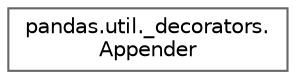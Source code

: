 digraph "Graphical Class Hierarchy"
{
 // LATEX_PDF_SIZE
  bgcolor="transparent";
  edge [fontname=Helvetica,fontsize=10,labelfontname=Helvetica,labelfontsize=10];
  node [fontname=Helvetica,fontsize=10,shape=box,height=0.2,width=0.4];
  rankdir="LR";
  Node0 [id="Node000000",label="pandas.util._decorators.\lAppender",height=0.2,width=0.4,color="grey40", fillcolor="white", style="filled",URL="$dc/d52/classpandas_1_1util_1_1__decorators_1_1Appender.html",tooltip=" "];
}
